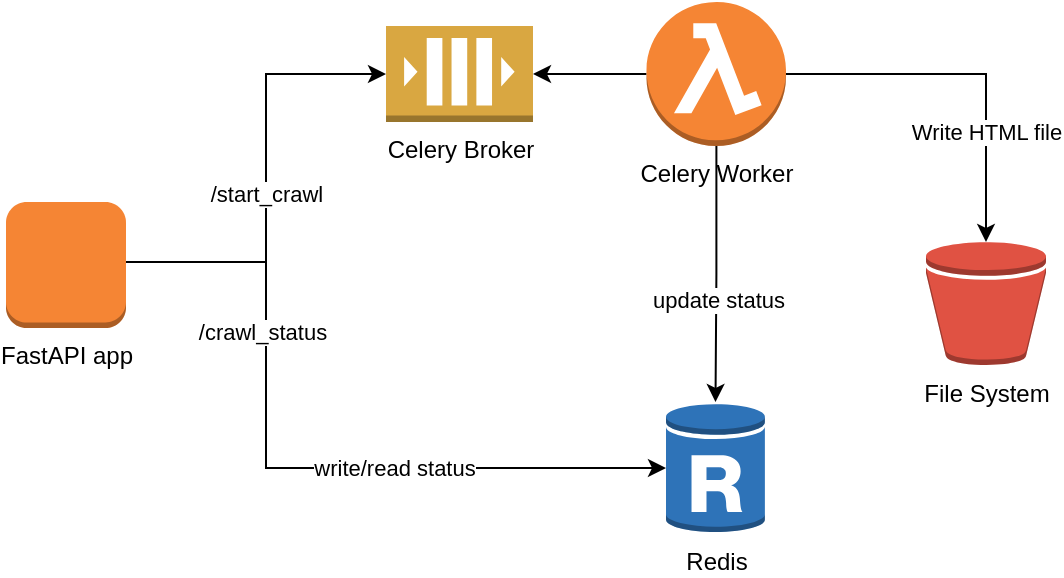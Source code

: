 <mxfile version="22.0.6" type="device">
  <diagram name="Page-1" id="6eY5iVOAq1A9t4ygQt2p">
    <mxGraphModel dx="1057" dy="595" grid="1" gridSize="10" guides="1" tooltips="1" connect="1" arrows="1" fold="1" page="1" pageScale="1" pageWidth="827" pageHeight="1169" math="0" shadow="0">
      <root>
        <mxCell id="0" />
        <mxCell id="1" parent="0" />
        <mxCell id="KRj9qOuApp-QcCRdubzG-1" value="Celery Broker" style="outlineConnect=0;dashed=0;verticalLabelPosition=bottom;verticalAlign=top;align=center;html=1;shape=mxgraph.aws3.queue;fillColor=#D9A741;gradientColor=none;" vertex="1" parent="1">
          <mxGeometry x="350" y="122" width="73.5" height="48" as="geometry" />
        </mxCell>
        <mxCell id="KRj9qOuApp-QcCRdubzG-5" value="Redis" style="outlineConnect=0;dashed=0;verticalLabelPosition=bottom;verticalAlign=top;align=center;html=1;shape=mxgraph.aws3.rds_db_instance_read_replica;fillColor=#2E73B8;gradientColor=none;" vertex="1" parent="1">
          <mxGeometry x="490" y="310" width="49.5" height="66" as="geometry" />
        </mxCell>
        <mxCell id="KRj9qOuApp-QcCRdubzG-28" value="" style="edgeStyle=orthogonalEdgeStyle;rounded=0;orthogonalLoop=1;jettySize=auto;html=1;" edge="1" parent="1" source="KRj9qOuApp-QcCRdubzG-25" target="KRj9qOuApp-QcCRdubzG-5">
          <mxGeometry relative="1" as="geometry" />
        </mxCell>
        <mxCell id="KRj9qOuApp-QcCRdubzG-38" value="update status" style="edgeLabel;html=1;align=center;verticalAlign=middle;resizable=0;points=[];" vertex="1" connectable="0" parent="KRj9qOuApp-QcCRdubzG-28">
          <mxGeometry x="0.2" y="1" relative="1" as="geometry">
            <mxPoint as="offset" />
          </mxGeometry>
        </mxCell>
        <mxCell id="KRj9qOuApp-QcCRdubzG-36" value="" style="edgeStyle=orthogonalEdgeStyle;rounded=0;orthogonalLoop=1;jettySize=auto;html=1;" edge="1" parent="1" source="KRj9qOuApp-QcCRdubzG-25" target="KRj9qOuApp-QcCRdubzG-1">
          <mxGeometry relative="1" as="geometry" />
        </mxCell>
        <mxCell id="KRj9qOuApp-QcCRdubzG-25" value="Celery Worker" style="outlineConnect=0;dashed=0;verticalLabelPosition=bottom;verticalAlign=top;align=center;html=1;shape=mxgraph.aws3.lambda_function;fillColor=#F58534;gradientColor=none;" vertex="1" parent="1">
          <mxGeometry x="480.25" y="110" width="69.75" height="72" as="geometry" />
        </mxCell>
        <mxCell id="KRj9qOuApp-QcCRdubzG-31" value="" style="edgeStyle=orthogonalEdgeStyle;rounded=0;orthogonalLoop=1;jettySize=auto;html=1;" edge="1" parent="1" source="KRj9qOuApp-QcCRdubzG-30" target="KRj9qOuApp-QcCRdubzG-1">
          <mxGeometry relative="1" as="geometry">
            <Array as="points">
              <mxPoint x="290" y="240" />
              <mxPoint x="290" y="146" />
            </Array>
          </mxGeometry>
        </mxCell>
        <mxCell id="KRj9qOuApp-QcCRdubzG-39" value="/start_crawl" style="edgeLabel;html=1;align=center;verticalAlign=middle;resizable=0;points=[];" vertex="1" connectable="0" parent="KRj9qOuApp-QcCRdubzG-31">
          <mxGeometry x="-0.067" relative="1" as="geometry">
            <mxPoint as="offset" />
          </mxGeometry>
        </mxCell>
        <mxCell id="KRj9qOuApp-QcCRdubzG-35" style="edgeStyle=orthogonalEdgeStyle;rounded=0;orthogonalLoop=1;jettySize=auto;html=1;entryX=0;entryY=0.5;entryDx=0;entryDy=0;entryPerimeter=0;" edge="1" parent="1" source="KRj9qOuApp-QcCRdubzG-30" target="KRj9qOuApp-QcCRdubzG-5">
          <mxGeometry relative="1" as="geometry">
            <Array as="points">
              <mxPoint x="290" y="240" />
              <mxPoint x="290" y="343" />
            </Array>
          </mxGeometry>
        </mxCell>
        <mxCell id="KRj9qOuApp-QcCRdubzG-37" value="write/read status" style="edgeLabel;html=1;align=center;verticalAlign=middle;resizable=0;points=[];" vertex="1" connectable="0" parent="KRj9qOuApp-QcCRdubzG-35">
          <mxGeometry x="0.266" relative="1" as="geometry">
            <mxPoint x="1" as="offset" />
          </mxGeometry>
        </mxCell>
        <mxCell id="KRj9qOuApp-QcCRdubzG-40" value="/crawl_status" style="edgeLabel;html=1;align=center;verticalAlign=middle;resizable=0;points=[];" vertex="1" connectable="0" parent="KRj9qOuApp-QcCRdubzG-35">
          <mxGeometry x="-0.44" y="-2" relative="1" as="geometry">
            <mxPoint as="offset" />
          </mxGeometry>
        </mxCell>
        <mxCell id="KRj9qOuApp-QcCRdubzG-30" value="FastAPI app" style="outlineConnect=0;dashed=0;verticalLabelPosition=bottom;verticalAlign=top;align=center;html=1;shape=mxgraph.aws3.instance;fillColor=#F58534;gradientColor=none;" vertex="1" parent="1">
          <mxGeometry x="160" y="210" width="60" height="63" as="geometry" />
        </mxCell>
        <mxCell id="KRj9qOuApp-QcCRdubzG-41" value="File System" style="outlineConnect=0;dashed=0;verticalLabelPosition=bottom;verticalAlign=top;align=center;html=1;shape=mxgraph.aws3.bucket;fillColor=#E05243;gradientColor=none;" vertex="1" parent="1">
          <mxGeometry x="620" y="230" width="60" height="61.5" as="geometry" />
        </mxCell>
        <mxCell id="KRj9qOuApp-QcCRdubzG-42" style="edgeStyle=orthogonalEdgeStyle;rounded=0;orthogonalLoop=1;jettySize=auto;html=1;entryX=0.5;entryY=0;entryDx=0;entryDy=0;entryPerimeter=0;" edge="1" parent="1" source="KRj9qOuApp-QcCRdubzG-25" target="KRj9qOuApp-QcCRdubzG-41">
          <mxGeometry relative="1" as="geometry" />
        </mxCell>
        <mxCell id="KRj9qOuApp-QcCRdubzG-43" value="Write HTML file" style="edgeLabel;html=1;align=center;verticalAlign=middle;resizable=0;points=[];" vertex="1" connectable="0" parent="KRj9qOuApp-QcCRdubzG-42">
          <mxGeometry x="0.402" relative="1" as="geometry">
            <mxPoint as="offset" />
          </mxGeometry>
        </mxCell>
      </root>
    </mxGraphModel>
  </diagram>
</mxfile>
